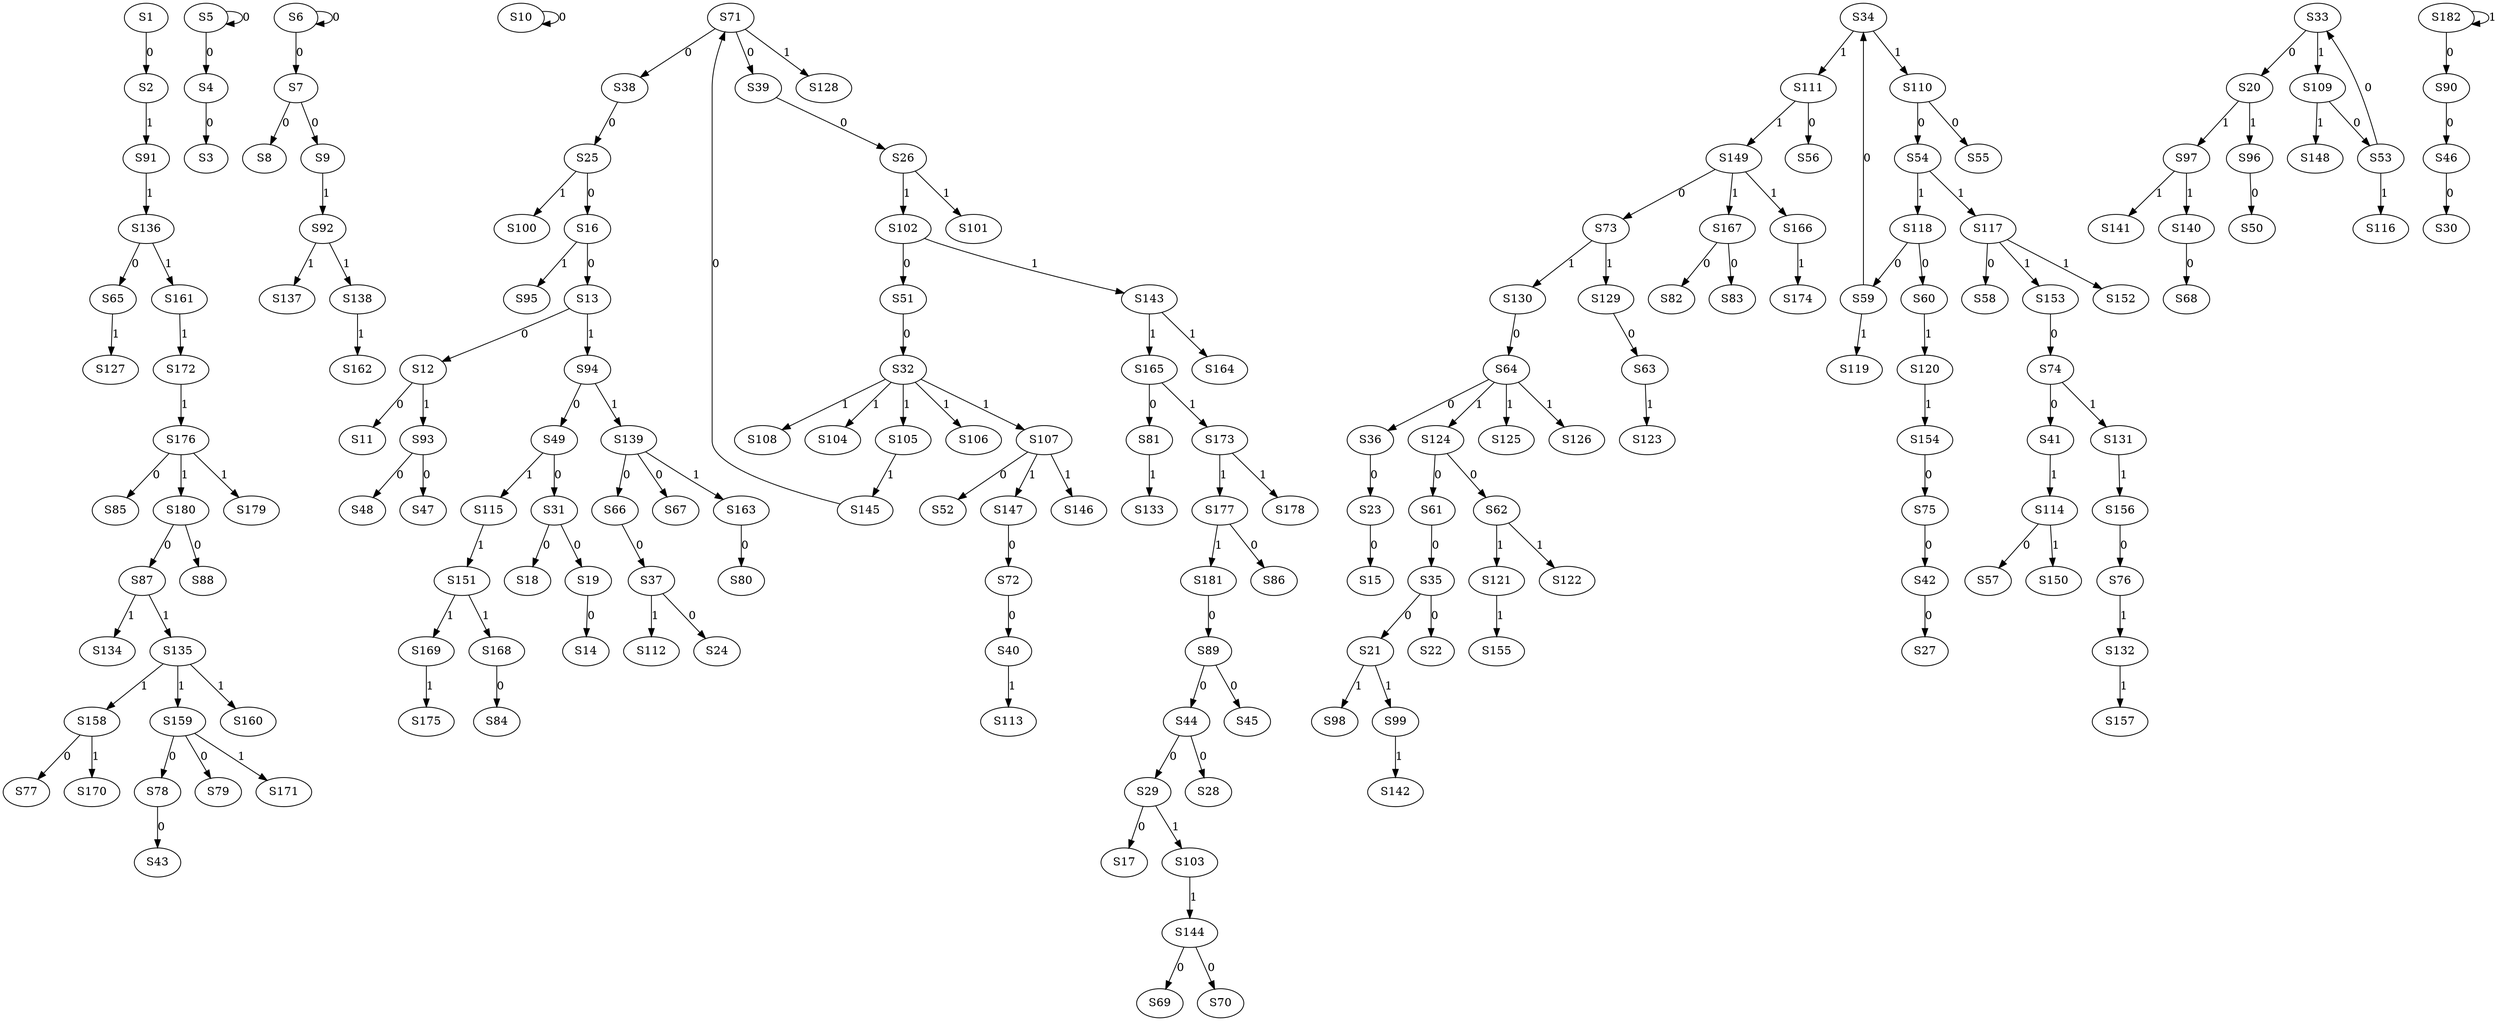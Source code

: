 strict digraph {
	S1 -> S2 [ label = 0 ];
	S4 -> S3 [ label = 0 ];
	S5 -> S4 [ label = 0 ];
	S5 -> S5 [ label = 0 ];
	S6 -> S6 [ label = 0 ];
	S6 -> S7 [ label = 0 ];
	S7 -> S8 [ label = 0 ];
	S7 -> S9 [ label = 0 ];
	S10 -> S10 [ label = 0 ];
	S12 -> S11 [ label = 0 ];
	S13 -> S12 [ label = 0 ];
	S16 -> S13 [ label = 0 ];
	S19 -> S14 [ label = 0 ];
	S23 -> S15 [ label = 0 ];
	S25 -> S16 [ label = 0 ];
	S29 -> S17 [ label = 0 ];
	S31 -> S18 [ label = 0 ];
	S31 -> S19 [ label = 0 ];
	S33 -> S20 [ label = 0 ];
	S35 -> S21 [ label = 0 ];
	S35 -> S22 [ label = 0 ];
	S36 -> S23 [ label = 0 ];
	S37 -> S24 [ label = 0 ];
	S38 -> S25 [ label = 0 ];
	S39 -> S26 [ label = 0 ];
	S42 -> S27 [ label = 0 ];
	S44 -> S28 [ label = 0 ];
	S44 -> S29 [ label = 0 ];
	S46 -> S30 [ label = 0 ];
	S49 -> S31 [ label = 0 ];
	S51 -> S32 [ label = 0 ];
	S53 -> S33 [ label = 0 ];
	S59 -> S34 [ label = 0 ];
	S61 -> S35 [ label = 0 ];
	S64 -> S36 [ label = 0 ];
	S66 -> S37 [ label = 0 ];
	S71 -> S38 [ label = 0 ];
	S71 -> S39 [ label = 0 ];
	S72 -> S40 [ label = 0 ];
	S74 -> S41 [ label = 0 ];
	S75 -> S42 [ label = 0 ];
	S78 -> S43 [ label = 0 ];
	S89 -> S44 [ label = 0 ];
	S89 -> S45 [ label = 0 ];
	S90 -> S46 [ label = 0 ];
	S93 -> S47 [ label = 0 ];
	S93 -> S48 [ label = 0 ];
	S94 -> S49 [ label = 0 ];
	S96 -> S50 [ label = 0 ];
	S102 -> S51 [ label = 0 ];
	S107 -> S52 [ label = 0 ];
	S109 -> S53 [ label = 0 ];
	S110 -> S54 [ label = 0 ];
	S110 -> S55 [ label = 0 ];
	S111 -> S56 [ label = 0 ];
	S114 -> S57 [ label = 0 ];
	S117 -> S58 [ label = 0 ];
	S118 -> S59 [ label = 0 ];
	S118 -> S60 [ label = 0 ];
	S124 -> S61 [ label = 0 ];
	S124 -> S62 [ label = 0 ];
	S129 -> S63 [ label = 0 ];
	S130 -> S64 [ label = 0 ];
	S136 -> S65 [ label = 0 ];
	S139 -> S66 [ label = 0 ];
	S139 -> S67 [ label = 0 ];
	S140 -> S68 [ label = 0 ];
	S144 -> S69 [ label = 0 ];
	S144 -> S70 [ label = 0 ];
	S145 -> S71 [ label = 0 ];
	S147 -> S72 [ label = 0 ];
	S149 -> S73 [ label = 0 ];
	S153 -> S74 [ label = 0 ];
	S154 -> S75 [ label = 0 ];
	S156 -> S76 [ label = 0 ];
	S158 -> S77 [ label = 0 ];
	S159 -> S78 [ label = 0 ];
	S159 -> S79 [ label = 0 ];
	S163 -> S80 [ label = 0 ];
	S165 -> S81 [ label = 0 ];
	S167 -> S82 [ label = 0 ];
	S167 -> S83 [ label = 0 ];
	S168 -> S84 [ label = 0 ];
	S176 -> S85 [ label = 0 ];
	S177 -> S86 [ label = 0 ];
	S180 -> S87 [ label = 0 ];
	S180 -> S88 [ label = 0 ];
	S181 -> S89 [ label = 0 ];
	S182 -> S90 [ label = 0 ];
	S2 -> S91 [ label = 1 ];
	S9 -> S92 [ label = 1 ];
	S12 -> S93 [ label = 1 ];
	S13 -> S94 [ label = 1 ];
	S16 -> S95 [ label = 1 ];
	S20 -> S96 [ label = 1 ];
	S20 -> S97 [ label = 1 ];
	S21 -> S98 [ label = 1 ];
	S21 -> S99 [ label = 1 ];
	S25 -> S100 [ label = 1 ];
	S26 -> S101 [ label = 1 ];
	S26 -> S102 [ label = 1 ];
	S29 -> S103 [ label = 1 ];
	S32 -> S104 [ label = 1 ];
	S32 -> S105 [ label = 1 ];
	S32 -> S106 [ label = 1 ];
	S32 -> S107 [ label = 1 ];
	S32 -> S108 [ label = 1 ];
	S33 -> S109 [ label = 1 ];
	S34 -> S110 [ label = 1 ];
	S34 -> S111 [ label = 1 ];
	S37 -> S112 [ label = 1 ];
	S40 -> S113 [ label = 1 ];
	S41 -> S114 [ label = 1 ];
	S49 -> S115 [ label = 1 ];
	S53 -> S116 [ label = 1 ];
	S54 -> S117 [ label = 1 ];
	S54 -> S118 [ label = 1 ];
	S59 -> S119 [ label = 1 ];
	S60 -> S120 [ label = 1 ];
	S62 -> S121 [ label = 1 ];
	S62 -> S122 [ label = 1 ];
	S63 -> S123 [ label = 1 ];
	S64 -> S124 [ label = 1 ];
	S64 -> S125 [ label = 1 ];
	S64 -> S126 [ label = 1 ];
	S65 -> S127 [ label = 1 ];
	S71 -> S128 [ label = 1 ];
	S73 -> S129 [ label = 1 ];
	S73 -> S130 [ label = 1 ];
	S74 -> S131 [ label = 1 ];
	S76 -> S132 [ label = 1 ];
	S81 -> S133 [ label = 1 ];
	S87 -> S134 [ label = 1 ];
	S87 -> S135 [ label = 1 ];
	S91 -> S136 [ label = 1 ];
	S92 -> S137 [ label = 1 ];
	S92 -> S138 [ label = 1 ];
	S94 -> S139 [ label = 1 ];
	S97 -> S140 [ label = 1 ];
	S97 -> S141 [ label = 1 ];
	S99 -> S142 [ label = 1 ];
	S102 -> S143 [ label = 1 ];
	S103 -> S144 [ label = 1 ];
	S105 -> S145 [ label = 1 ];
	S107 -> S146 [ label = 1 ];
	S107 -> S147 [ label = 1 ];
	S109 -> S148 [ label = 1 ];
	S111 -> S149 [ label = 1 ];
	S114 -> S150 [ label = 1 ];
	S115 -> S151 [ label = 1 ];
	S117 -> S152 [ label = 1 ];
	S117 -> S153 [ label = 1 ];
	S120 -> S154 [ label = 1 ];
	S121 -> S155 [ label = 1 ];
	S131 -> S156 [ label = 1 ];
	S132 -> S157 [ label = 1 ];
	S135 -> S158 [ label = 1 ];
	S135 -> S159 [ label = 1 ];
	S135 -> S160 [ label = 1 ];
	S136 -> S161 [ label = 1 ];
	S138 -> S162 [ label = 1 ];
	S139 -> S163 [ label = 1 ];
	S143 -> S164 [ label = 1 ];
	S143 -> S165 [ label = 1 ];
	S149 -> S166 [ label = 1 ];
	S149 -> S167 [ label = 1 ];
	S151 -> S168 [ label = 1 ];
	S151 -> S169 [ label = 1 ];
	S158 -> S170 [ label = 1 ];
	S159 -> S171 [ label = 1 ];
	S161 -> S172 [ label = 1 ];
	S165 -> S173 [ label = 1 ];
	S166 -> S174 [ label = 1 ];
	S169 -> S175 [ label = 1 ];
	S172 -> S176 [ label = 1 ];
	S173 -> S177 [ label = 1 ];
	S173 -> S178 [ label = 1 ];
	S176 -> S179 [ label = 1 ];
	S176 -> S180 [ label = 1 ];
	S177 -> S181 [ label = 1 ];
	S182 -> S182 [ label = 1 ];
}